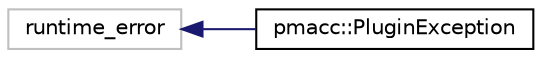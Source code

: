 digraph "Graphical Class Hierarchy"
{
 // LATEX_PDF_SIZE
  edge [fontname="Helvetica",fontsize="10",labelfontname="Helvetica",labelfontsize="10"];
  node [fontname="Helvetica",fontsize="10",shape=record];
  rankdir="LR";
  Node467 [label="runtime_error",height=0.2,width=0.4,color="grey75", fillcolor="white", style="filled",tooltip=" "];
  Node467 -> Node0 [dir="back",color="midnightblue",fontsize="10",style="solid",fontname="Helvetica"];
  Node0 [label="pmacc::PluginException",height=0.2,width=0.4,color="black", fillcolor="white", style="filled",URL="$classpmacc_1_1_plugin_exception.html",tooltip=" "];
}

